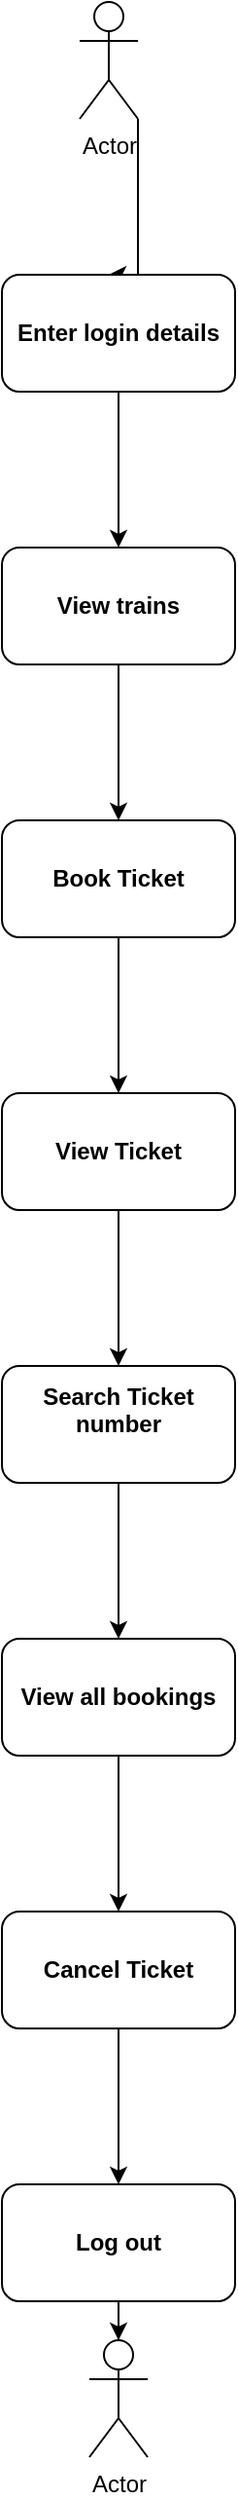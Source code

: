 <mxfile version="13.6.2" type="device"><diagram id="2h07VL547H9bwBRc0H7W" name="Page-1"><mxGraphModel dx="1024" dy="592" grid="1" gridSize="10" guides="1" tooltips="1" connect="1" arrows="1" fold="1" page="1" pageScale="1" pageWidth="850" pageHeight="1100" math="0" shadow="0"><root><mxCell id="0"/><mxCell id="1" parent="0"/><mxCell id="EU9oFldQvVdy5obVBW8z-3" value="" style="edgeStyle=orthogonalEdgeStyle;rounded=0;orthogonalLoop=1;jettySize=auto;html=1;" parent="1" source="EU9oFldQvVdy5obVBW8z-1" edge="1"><mxGeometry relative="1" as="geometry"><mxPoint x="375" y="160" as="targetPoint"/><Array as="points"><mxPoint x="390" y="160"/></Array></mxGeometry></mxCell><mxCell id="EU9oFldQvVdy5obVBW8z-1" value="Actor" style="shape=umlActor;verticalLabelPosition=bottom;verticalAlign=top;html=1;outlineConnect=0;" parent="1" vertex="1"><mxGeometry x="360" y="20" width="30" height="60" as="geometry"/></mxCell><mxCell id="EU9oFldQvVdy5obVBW8z-6" value="" style="edgeStyle=orthogonalEdgeStyle;rounded=0;orthogonalLoop=1;jettySize=auto;html=1;" parent="1" source="EU9oFldQvVdy5obVBW8z-4" target="EU9oFldQvVdy5obVBW8z-5" edge="1"><mxGeometry relative="1" as="geometry"/></mxCell><mxCell id="EU9oFldQvVdy5obVBW8z-4" value="Enter login details" style="rounded=1;whiteSpace=wrap;html=1;fontStyle=1" parent="1" vertex="1"><mxGeometry x="320" y="160" width="120" height="60" as="geometry"/></mxCell><mxCell id="EU9oFldQvVdy5obVBW8z-8" value="" style="edgeStyle=orthogonalEdgeStyle;rounded=0;orthogonalLoop=1;jettySize=auto;html=1;" parent="1" source="EU9oFldQvVdy5obVBW8z-5" target="EU9oFldQvVdy5obVBW8z-7" edge="1"><mxGeometry relative="1" as="geometry"/></mxCell><mxCell id="EU9oFldQvVdy5obVBW8z-5" value="&lt;b&gt;View trains&lt;/b&gt;" style="rounded=1;whiteSpace=wrap;html=1;" parent="1" vertex="1"><mxGeometry x="320" y="300" width="120" height="60" as="geometry"/></mxCell><mxCell id="EU9oFldQvVdy5obVBW8z-30" value="" style="edgeStyle=orthogonalEdgeStyle;rounded=0;orthogonalLoop=1;jettySize=auto;html=1;" parent="1" source="EU9oFldQvVdy5obVBW8z-7" target="EU9oFldQvVdy5obVBW8z-29" edge="1"><mxGeometry relative="1" as="geometry"/></mxCell><mxCell id="EU9oFldQvVdy5obVBW8z-7" value="&lt;b&gt;Book Ticket&lt;/b&gt;" style="rounded=1;whiteSpace=wrap;html=1;" parent="1" vertex="1"><mxGeometry x="320" y="440" width="120" height="60" as="geometry"/></mxCell><mxCell id="EU9oFldQvVdy5obVBW8z-16" value="" style="edgeStyle=orthogonalEdgeStyle;rounded=0;orthogonalLoop=1;jettySize=auto;html=1;" parent="1" target="EU9oFldQvVdy5obVBW8z-15" edge="1"><mxGeometry relative="1" as="geometry"><mxPoint x="380" y="650" as="sourcePoint"/><Array as="points"><mxPoint x="380" y="640"/><mxPoint x="380" y="640"/></Array></mxGeometry></mxCell><mxCell id="EU9oFldQvVdy5obVBW8z-18" value="" style="edgeStyle=orthogonalEdgeStyle;rounded=0;orthogonalLoop=1;jettySize=auto;html=1;" parent="1" source="EU9oFldQvVdy5obVBW8z-15" target="EU9oFldQvVdy5obVBW8z-17" edge="1"><mxGeometry relative="1" as="geometry"/></mxCell><mxCell id="EU9oFldQvVdy5obVBW8z-15" value="&lt;b&gt;Search Ticket number&lt;br&gt;&lt;br&gt;&lt;/b&gt;" style="rounded=1;whiteSpace=wrap;html=1;" parent="1" vertex="1"><mxGeometry x="320" y="720" width="120" height="60" as="geometry"/></mxCell><mxCell id="EU9oFldQvVdy5obVBW8z-20" value="" style="edgeStyle=orthogonalEdgeStyle;rounded=0;orthogonalLoop=1;jettySize=auto;html=1;" parent="1" source="EU9oFldQvVdy5obVBW8z-17" target="EU9oFldQvVdy5obVBW8z-19" edge="1"><mxGeometry relative="1" as="geometry"/></mxCell><mxCell id="EU9oFldQvVdy5obVBW8z-17" value="&lt;b&gt;View all bookings&lt;/b&gt;" style="rounded=1;whiteSpace=wrap;html=1;" parent="1" vertex="1"><mxGeometry x="320" y="860" width="120" height="60" as="geometry"/></mxCell><mxCell id="EU9oFldQvVdy5obVBW8z-22" value="" style="edgeStyle=orthogonalEdgeStyle;rounded=0;orthogonalLoop=1;jettySize=auto;html=1;" parent="1" source="EU9oFldQvVdy5obVBW8z-19" target="EU9oFldQvVdy5obVBW8z-21" edge="1"><mxGeometry relative="1" as="geometry"/></mxCell><mxCell id="EU9oFldQvVdy5obVBW8z-19" value="&lt;b&gt;Cancel Ticket&lt;/b&gt;" style="rounded=1;whiteSpace=wrap;html=1;" parent="1" vertex="1"><mxGeometry x="320" y="1000" width="120" height="60" as="geometry"/></mxCell><mxCell id="EU9oFldQvVdy5obVBW8z-24" value="" style="edgeStyle=orthogonalEdgeStyle;rounded=0;orthogonalLoop=1;jettySize=auto;html=1;" parent="1" source="EU9oFldQvVdy5obVBW8z-21" target="EU9oFldQvVdy5obVBW8z-23" edge="1"><mxGeometry relative="1" as="geometry"/></mxCell><mxCell id="EU9oFldQvVdy5obVBW8z-21" value="Log out" style="rounded=1;whiteSpace=wrap;html=1;fontStyle=1" parent="1" vertex="1"><mxGeometry x="320" y="1140" width="120" height="60" as="geometry"/></mxCell><mxCell id="EU9oFldQvVdy5obVBW8z-23" value="Actor" style="shape=umlActor;verticalLabelPosition=bottom;verticalAlign=top;html=1;outlineConnect=0;" parent="1" vertex="1"><mxGeometry x="365" y="1220" width="30" height="60" as="geometry"/></mxCell><mxCell id="EU9oFldQvVdy5obVBW8z-29" value="&lt;b&gt;View Ticket&lt;/b&gt;" style="rounded=1;whiteSpace=wrap;html=1;" parent="1" vertex="1"><mxGeometry x="320" y="580" width="120" height="60" as="geometry"/></mxCell></root></mxGraphModel></diagram></mxfile>